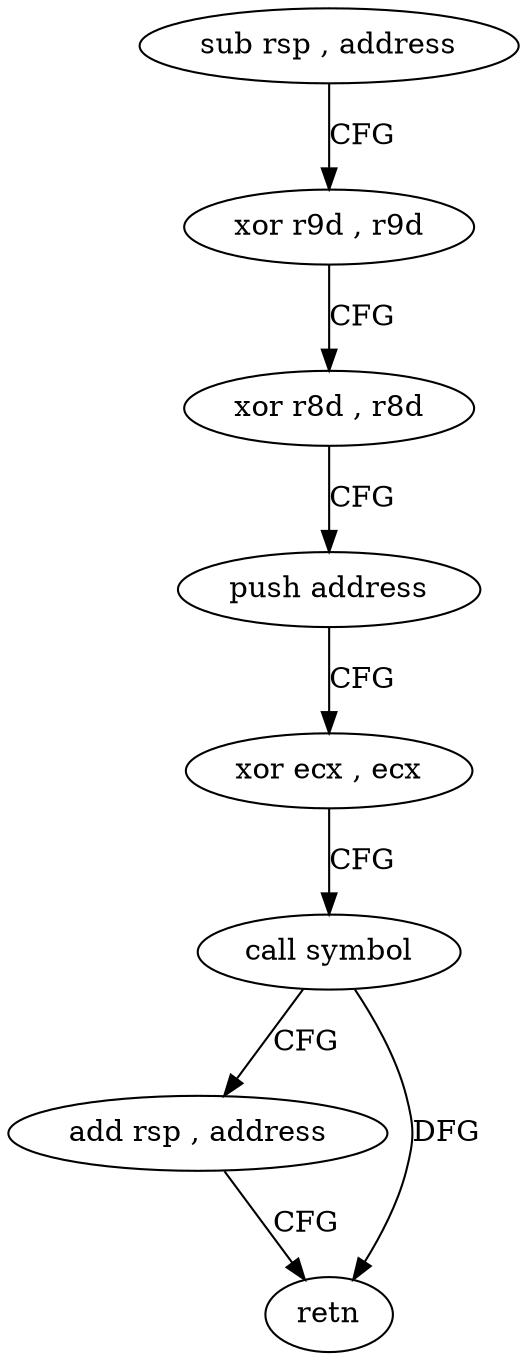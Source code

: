 digraph "func" {
"4205200" [label = "sub rsp , address" ]
"4205204" [label = "xor r9d , r9d" ]
"4205207" [label = "xor r8d , r8d" ]
"4205210" [label = "push address" ]
"4205212" [label = "xor ecx , ecx" ]
"4205214" [label = "call symbol" ]
"4205219" [label = "add rsp , address" ]
"4205223" [label = "retn" ]
"4205200" -> "4205204" [ label = "CFG" ]
"4205204" -> "4205207" [ label = "CFG" ]
"4205207" -> "4205210" [ label = "CFG" ]
"4205210" -> "4205212" [ label = "CFG" ]
"4205212" -> "4205214" [ label = "CFG" ]
"4205214" -> "4205219" [ label = "CFG" ]
"4205214" -> "4205223" [ label = "DFG" ]
"4205219" -> "4205223" [ label = "CFG" ]
}
